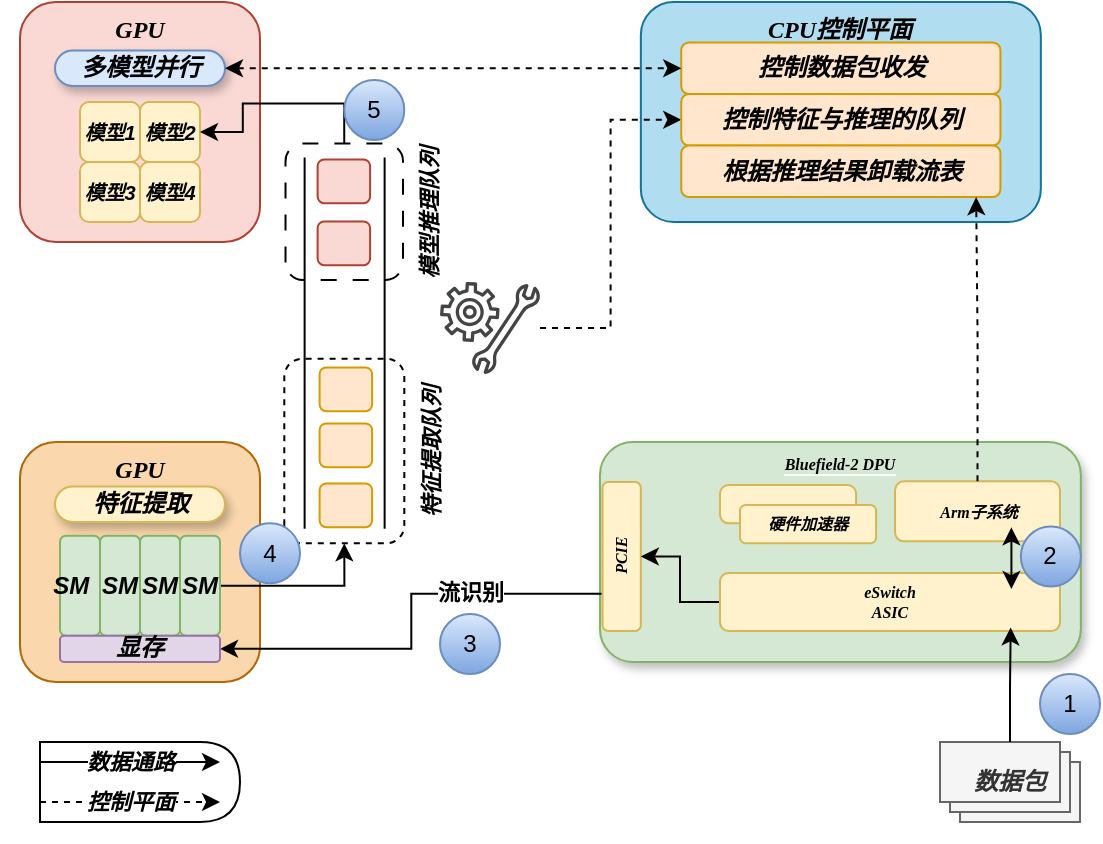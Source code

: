 <mxfile version="22.1.1" type="github">
  <diagram id="prtHgNgQTEPvFCAcTncT" name="Page-1">
    <mxGraphModel dx="1062" dy="641" grid="1" gridSize="10" guides="1" tooltips="1" connect="1" arrows="1" fold="1" page="1" pageScale="1" pageWidth="827" pageHeight="1169" math="0" shadow="0">
      <root>
        <mxCell id="0" />
        <mxCell id="1" parent="0" />
        <mxCell id="h3xc0rW8kSccvoQkN_E7-300" value="" style="group" parent="1" vertex="1" connectable="0">
          <mxGeometry x="160" y="160" width="550" height="420" as="geometry" />
        </mxCell>
        <mxCell id="h3xc0rW8kSccvoQkN_E7-283" value="" style="shape=delay;whiteSpace=wrap;html=1;" parent="h3xc0rW8kSccvoQkN_E7-300" vertex="1">
          <mxGeometry x="20" y="370" width="100" height="40" as="geometry" />
        </mxCell>
        <mxCell id="h3xc0rW8kSccvoQkN_E7-231" value="数据包" style="verticalLabelPosition=middle;verticalAlign=middle;html=1;shape=mxgraph.basic.layered_rect;dx=10;outlineConnect=0;whiteSpace=wrap;horizontal=1;fontStyle=3;labelPosition=center;align=center;fontFamily=Times New Roman;fillColor=#f5f5f5;fontColor=#333333;strokeColor=#666666;container=0;" parent="h3xc0rW8kSccvoQkN_E7-300" vertex="1">
          <mxGeometry x="470" y="370" width="70" height="40" as="geometry" />
        </mxCell>
        <mxCell id="h3xc0rW8kSccvoQkN_E7-232" value="CPU控制平面" style="rounded=1;whiteSpace=wrap;html=1;fillColor=#b1ddf0;strokeColor=#10739e;container=0;fontFamily=Times New Roman;fontStyle=3;labelPosition=center;verticalLabelPosition=middle;align=center;verticalAlign=top;" parent="h3xc0rW8kSccvoQkN_E7-300" vertex="1">
          <mxGeometry x="320.42" width="200" height="110" as="geometry" />
        </mxCell>
        <mxCell id="h3xc0rW8kSccvoQkN_E7-240" value="数据通路" style="endArrow=classic;html=1;rounded=0;fontFamily=Times New Roman;fontStyle=3" parent="h3xc0rW8kSccvoQkN_E7-300" edge="1">
          <mxGeometry width="50" height="50" relative="1" as="geometry">
            <mxPoint x="20.0" y="380" as="sourcePoint" />
            <mxPoint x="110.0" y="380" as="targetPoint" />
          </mxGeometry>
        </mxCell>
        <mxCell id="h3xc0rW8kSccvoQkN_E7-241" value="控制平面" style="endArrow=classic;html=1;rounded=0;dashed=1;fontFamily=Times New Roman;fontStyle=3" parent="h3xc0rW8kSccvoQkN_E7-300" edge="1">
          <mxGeometry width="50" height="50" relative="1" as="geometry">
            <mxPoint x="20.0" y="400" as="sourcePoint" />
            <mxPoint x="110.0" y="400" as="targetPoint" />
            <mxPoint as="offset" />
          </mxGeometry>
        </mxCell>
        <mxCell id="h3xc0rW8kSccvoQkN_E7-245" value="GPU&lt;br&gt;" style="rounded=1;whiteSpace=wrap;html=1;fillColor=#fad7ac;strokeColor=#b46504;verticalAlign=top;container=0;fontFamily=Times New Roman;fontStyle=3" parent="h3xc0rW8kSccvoQkN_E7-300" vertex="1">
          <mxGeometry x="10" y="220" width="120" height="120" as="geometry" />
        </mxCell>
        <mxCell id="rdnJFUe5R6Q1TPVYXvaJ-67" style="edgeStyle=orthogonalEdgeStyle;rounded=0;orthogonalLoop=1;jettySize=auto;html=1;exitX=0.5;exitY=1;exitDx=0;exitDy=0;" edge="1" parent="h3xc0rW8kSccvoQkN_E7-300" source="h3xc0rW8kSccvoQkN_E7-251">
          <mxGeometry relative="1" as="geometry">
            <mxPoint x="70" y="90.429" as="targetPoint" />
          </mxGeometry>
        </mxCell>
        <mxCell id="h3xc0rW8kSccvoQkN_E7-251" value="GPU" style="rounded=1;whiteSpace=wrap;html=1;fillColor=#fad9d5;strokeColor=#ae4132;verticalAlign=top;container=0;fontFamily=Times New Roman;fontStyle=3" parent="h3xc0rW8kSccvoQkN_E7-300" vertex="1">
          <mxGeometry x="10" width="120" height="120" as="geometry" />
        </mxCell>
        <mxCell id="h3xc0rW8kSccvoQkN_E7-259" value="特征提取" style="rounded=1;whiteSpace=wrap;html=1;arcSize=50;fillColor=#fff2cc;strokeColor=#d6b656;shadow=1;fillStyle=auto;container=0;fontFamily=Times New Roman;fontStyle=3" parent="h3xc0rW8kSccvoQkN_E7-300" vertex="1">
          <mxGeometry x="27.5" y="242.25" width="85" height="17.75" as="geometry" />
        </mxCell>
        <mxCell id="h3xc0rW8kSccvoQkN_E7-268" value="多模型并行" style="rounded=1;whiteSpace=wrap;html=1;arcSize=50;fillColor=#dae8fc;strokeColor=#6c8ebf;shadow=1;fillStyle=auto;container=0;fontFamily=Times New Roman;fontStyle=3" parent="h3xc0rW8kSccvoQkN_E7-300" vertex="1">
          <mxGeometry x="27.5" y="24.25" width="85" height="17.75" as="geometry" />
        </mxCell>
        <mxCell id="h3xc0rW8kSccvoQkN_E7-222" value="&lt;span style=&quot;background-color: rgb(213, 232, 212); font-size: 8px;&quot;&gt;Bluefield-2 DPU&lt;/span&gt;" style="rounded=1;whiteSpace=wrap;html=1;fontStyle=3;fontFamily=Times New Roman;labelBackgroundColor=default;labelBorderColor=none;verticalAlign=top;fillColor=#d5e8d4;strokeColor=#82b366;shadow=1;fontSize=8;container=0;" parent="h3xc0rW8kSccvoQkN_E7-300" vertex="1">
          <mxGeometry x="300" y="220" width="240.42" height="110" as="geometry" />
        </mxCell>
        <mxCell id="rdnJFUe5R6Q1TPVYXvaJ-62" style="edgeStyle=orthogonalEdgeStyle;rounded=0;orthogonalLoop=1;jettySize=auto;html=1;exitX=1;exitY=0.25;exitDx=0;exitDy=0;entryX=1;entryY=0.5;entryDx=0;entryDy=0;" edge="1" parent="h3xc0rW8kSccvoQkN_E7-300" source="h3xc0rW8kSccvoQkN_E7-223" target="rdnJFUe5R6Q1TPVYXvaJ-55">
          <mxGeometry relative="1" as="geometry" />
        </mxCell>
        <mxCell id="rdnJFUe5R6Q1TPVYXvaJ-186" value="&lt;b&gt;流识别&lt;/b&gt;" style="edgeLabel;html=1;align=center;verticalAlign=middle;resizable=0;points=[];" vertex="1" connectable="0" parent="rdnJFUe5R6Q1TPVYXvaJ-62">
          <mxGeometry x="-0.392" y="-1" relative="1" as="geometry">
            <mxPoint as="offset" />
          </mxGeometry>
        </mxCell>
        <mxCell id="h3xc0rW8kSccvoQkN_E7-223" value="&lt;font style=&quot;font-size: 8px;&quot;&gt;&lt;span style=&quot;font-size: 8px;&quot;&gt;&lt;span style=&quot;font-size: 8px;&quot;&gt;PCIE&lt;br style=&quot;font-size: 8px;&quot;&gt;&lt;/span&gt;&lt;/span&gt;&lt;/font&gt;" style="rounded=1;html=1;fillColor=#fff2cc;strokeColor=#d6b656;direction=west;fontStyle=3;verticalAlign=middle;horizontal=0;whiteSpace=wrap;fontSize=8;fontFamily=Times New Roman;container=0;" parent="h3xc0rW8kSccvoQkN_E7-300" vertex="1">
          <mxGeometry x="301.25" y="240" width="19.17" height="74.5" as="geometry" />
        </mxCell>
        <mxCell id="rdnJFUe5R6Q1TPVYXvaJ-98" style="edgeStyle=orthogonalEdgeStyle;rounded=0;orthogonalLoop=1;jettySize=auto;html=1;exitX=0.5;exitY=0;exitDx=0;exitDy=0;entryX=0;entryY=0.5;entryDx=0;entryDy=0;" edge="1" parent="h3xc0rW8kSccvoQkN_E7-300" source="h3xc0rW8kSccvoQkN_E7-224" target="h3xc0rW8kSccvoQkN_E7-223">
          <mxGeometry relative="1" as="geometry" />
        </mxCell>
        <mxCell id="h3xc0rW8kSccvoQkN_E7-224" value="&lt;font style=&quot;font-size: 8px;&quot;&gt;eSwitch&lt;br&gt;&lt;span style=&quot;font-size: 8px;&quot;&gt;&lt;span style=&quot;font-size: 8px;&quot;&gt;ASIC&lt;br style=&quot;font-size: 8px;&quot;&gt;&lt;/span&gt;&lt;/span&gt;&lt;/font&gt;" style="rounded=1;html=1;fillColor=#fff2cc;strokeColor=#d6b656;direction=north;fontStyle=3;verticalAlign=middle;horizontal=1;whiteSpace=wrap;fontSize=8;fontFamily=Times New Roman;container=0;" parent="h3xc0rW8kSccvoQkN_E7-300" vertex="1">
          <mxGeometry x="360" y="285.5" width="170" height="29" as="geometry" />
        </mxCell>
        <mxCell id="h3xc0rW8kSccvoQkN_E7-225" value="&lt;font style=&quot;font-size: 8px;&quot;&gt;&lt;span style=&quot;font-size: 8px;&quot;&gt;&lt;span style=&quot;font-size: 8px;&quot;&gt;Arm子系统&lt;br style=&quot;font-size: 8px;&quot;&gt;&lt;/span&gt;&lt;/span&gt;&lt;/font&gt;" style="rounded=1;html=1;fillColor=#fff2cc;strokeColor=#d6b656;direction=north;fontStyle=3;verticalAlign=middle;horizontal=1;whiteSpace=wrap;fontSize=8;fontFamily=Times New Roman;container=0;" parent="h3xc0rW8kSccvoQkN_E7-300" vertex="1">
          <mxGeometry x="447.5" y="239.66" width="82.5" height="30" as="geometry" />
        </mxCell>
        <mxCell id="h3xc0rW8kSccvoQkN_E7-226" value="&lt;font style=&quot;font-size: 8px;&quot;&gt;&lt;span style=&quot;font-size: 8px;&quot;&gt;&lt;span style=&quot;font-size: 8px;&quot;&gt;&lt;br style=&quot;font-size: 8px;&quot;&gt;&lt;/span&gt;&lt;/span&gt;&lt;/font&gt;" style="rounded=1;html=1;fillColor=#fff2cc;strokeColor=#d6b656;direction=north;fontStyle=3;verticalAlign=middle;horizontal=1;whiteSpace=wrap;fontSize=8;fontFamily=Times New Roman;container=0;arcSize=23;" parent="h3xc0rW8kSccvoQkN_E7-300" vertex="1">
          <mxGeometry x="360" y="241.5" width="68.05" height="19.17" as="geometry" />
        </mxCell>
        <mxCell id="h3xc0rW8kSccvoQkN_E7-227" value="&lt;font style=&quot;font-size: 8px;&quot;&gt;&lt;span style=&quot;font-size: 8px;&quot;&gt;&lt;span style=&quot;font-size: 8px;&quot;&gt;硬件加速器&lt;br style=&quot;font-size: 8px;&quot;&gt;&lt;/span&gt;&lt;/span&gt;&lt;/font&gt;" style="rounded=1;html=1;fillColor=#fff2cc;strokeColor=#d6b656;direction=north;fontStyle=3;verticalAlign=middle;horizontal=1;whiteSpace=wrap;fontSize=8;fontFamily=Times New Roman;container=0;" parent="h3xc0rW8kSccvoQkN_E7-300" vertex="1">
          <mxGeometry x="370" y="251.5" width="68.05" height="19.17" as="geometry" />
        </mxCell>
        <mxCell id="rdnJFUe5R6Q1TPVYXvaJ-51" value="SM&lt;span style=&quot;white-space: pre;&quot;&gt;&#x9;&lt;/span&gt;" style="rounded=1;whiteSpace=wrap;html=1;fillColor=#d5e8d4;strokeColor=#82b366;fontStyle=3" vertex="1" parent="h3xc0rW8kSccvoQkN_E7-300">
          <mxGeometry x="30" y="266.88" width="20" height="50" as="geometry" />
        </mxCell>
        <mxCell id="rdnJFUe5R6Q1TPVYXvaJ-52" value="SM" style="rounded=1;whiteSpace=wrap;html=1;fillColor=#d5e8d4;strokeColor=#82b366;fontStyle=3" vertex="1" parent="h3xc0rW8kSccvoQkN_E7-300">
          <mxGeometry x="50" y="266.88" width="20" height="50" as="geometry" />
        </mxCell>
        <mxCell id="rdnJFUe5R6Q1TPVYXvaJ-53" value="SM" style="rounded=1;whiteSpace=wrap;html=1;fillColor=#d5e8d4;strokeColor=#82b366;fontStyle=3" vertex="1" parent="h3xc0rW8kSccvoQkN_E7-300">
          <mxGeometry x="70" y="266.87" width="20" height="50" as="geometry" />
        </mxCell>
        <mxCell id="rdnJFUe5R6Q1TPVYXvaJ-187" style="edgeStyle=orthogonalEdgeStyle;rounded=0;orthogonalLoop=1;jettySize=auto;html=1;exitX=1;exitY=0.5;exitDx=0;exitDy=0;entryX=0;entryY=0.5;entryDx=0;entryDy=0;" edge="1" parent="h3xc0rW8kSccvoQkN_E7-300" source="rdnJFUe5R6Q1TPVYXvaJ-54" target="rdnJFUe5R6Q1TPVYXvaJ-143">
          <mxGeometry relative="1" as="geometry" />
        </mxCell>
        <mxCell id="rdnJFUe5R6Q1TPVYXvaJ-54" value="SM" style="rounded=1;whiteSpace=wrap;html=1;fillColor=#d5e8d4;strokeColor=#82b366;fontStyle=3" vertex="1" parent="h3xc0rW8kSccvoQkN_E7-300">
          <mxGeometry x="90" y="266.88" width="20" height="50" as="geometry" />
        </mxCell>
        <mxCell id="rdnJFUe5R6Q1TPVYXvaJ-55" value="显存" style="rounded=1;whiteSpace=wrap;html=1;fillColor=#e1d5e7;strokeColor=#9673a6;fontStyle=3" vertex="1" parent="h3xc0rW8kSccvoQkN_E7-300">
          <mxGeometry x="30" y="316.87" width="80" height="13.13" as="geometry" />
        </mxCell>
        <mxCell id="rdnJFUe5R6Q1TPVYXvaJ-74" value="模型1" style="rounded=1;whiteSpace=wrap;html=1;fillColor=#fff2cc;strokeColor=#d6b656;fontSize=10;fontStyle=3" vertex="1" parent="h3xc0rW8kSccvoQkN_E7-300">
          <mxGeometry x="40" y="50" width="30" height="30" as="geometry" />
        </mxCell>
        <mxCell id="rdnJFUe5R6Q1TPVYXvaJ-75" value="模型2" style="rounded=1;whiteSpace=wrap;html=1;fillColor=#fff2cc;strokeColor=#d6b656;fontSize=10;fontStyle=3" vertex="1" parent="h3xc0rW8kSccvoQkN_E7-300">
          <mxGeometry x="70" y="50" width="30" height="30" as="geometry" />
        </mxCell>
        <mxCell id="rdnJFUe5R6Q1TPVYXvaJ-76" value="模型3" style="rounded=1;whiteSpace=wrap;html=1;fillColor=#fff2cc;strokeColor=#d6b656;fontSize=10;fontStyle=3" vertex="1" parent="h3xc0rW8kSccvoQkN_E7-300">
          <mxGeometry x="40" y="80" width="30" height="30" as="geometry" />
        </mxCell>
        <mxCell id="rdnJFUe5R6Q1TPVYXvaJ-77" value="模型4" style="rounded=1;whiteSpace=wrap;html=1;fillColor=#fff2cc;strokeColor=#d6b656;fontSize=10;fontStyle=3" vertex="1" parent="h3xc0rW8kSccvoQkN_E7-300">
          <mxGeometry x="70" y="80" width="30" height="30" as="geometry" />
        </mxCell>
        <mxCell id="rdnJFUe5R6Q1TPVYXvaJ-86" style="edgeStyle=orthogonalEdgeStyle;rounded=0;orthogonalLoop=1;jettySize=auto;html=1;entryX=0.062;entryY=0.855;entryDx=0;entryDy=0;entryPerimeter=0;" edge="1" parent="h3xc0rW8kSccvoQkN_E7-300" source="h3xc0rW8kSccvoQkN_E7-231" target="h3xc0rW8kSccvoQkN_E7-224">
          <mxGeometry relative="1" as="geometry" />
        </mxCell>
        <mxCell id="rdnJFUe5R6Q1TPVYXvaJ-185" value="" style="group" vertex="1" connectable="0" parent="h3xc0rW8kSccvoQkN_E7-300">
          <mxGeometry x="142.154" y="70.764" width="60.0" height="199.91" as="geometry" />
        </mxCell>
        <mxCell id="rdnJFUe5R6Q1TPVYXvaJ-143" value="特征提取队列" style="rounded=1;whiteSpace=wrap;html=1;verticalAlign=top;labelPosition=center;verticalLabelPosition=bottom;align=center;dashed=1;container=0;fontFamily=Times New Roman;fontStyle=3;fontSize=11;rotation=-90;" vertex="1" parent="rdnJFUe5R6Q1TPVYXvaJ-185">
          <mxGeometry x="-16.154" y="123.756" width="92.308" height="60" as="geometry" />
        </mxCell>
        <mxCell id="rdnJFUe5R6Q1TPVYXvaJ-144" value="&lt;span style=&quot;font-size: 11px;&quot;&gt;&lt;span style=&quot;font-size: 11px;&quot;&gt;&lt;font style=&quot;font-size: 11px;&quot;&gt;模型推理队列&lt;/font&gt;&lt;/span&gt;&lt;/span&gt;" style="rounded=1;whiteSpace=wrap;html=1;gradientColor=none;dashed=1;dashPattern=8 8;labelPosition=center;verticalLabelPosition=bottom;align=center;verticalAlign=top;container=0;fontFamily=Times New Roman;fontStyle=3;fontSize=11;rotation=-90;" vertex="1" parent="rdnJFUe5R6Q1TPVYXvaJ-185">
          <mxGeometry x="-4.154" y="4.756" width="68.262" height="58.75" as="geometry" />
        </mxCell>
        <mxCell id="rdnJFUe5R6Q1TPVYXvaJ-145" value="" style="shape=partialRectangle;whiteSpace=wrap;html=1;left=0;right=0;fillColor=none;container=0;fontFamily=Times New Roman;fontStyle=3;fontSize=11;rotation=-90;" vertex="1" parent="rdnJFUe5R6Q1TPVYXvaJ-185">
          <mxGeometry x="-62.154" y="79.756" width="184.615" height="40" as="geometry" />
        </mxCell>
        <mxCell id="rdnJFUe5R6Q1TPVYXvaJ-146" value="" style="rounded=1;whiteSpace=wrap;html=1;fillColor=#fad9d5;strokeColor=#ae4132;container=0;fontFamily=Times New Roman;fontStyle=3;fontSize=11;rotation=-90;" vertex="1" parent="rdnJFUe5R6Q1TPVYXvaJ-185">
          <mxGeometry x="18.846" y="36.756" width="21.862" height="26.25" as="geometry" />
        </mxCell>
        <mxCell id="rdnJFUe5R6Q1TPVYXvaJ-148" value="" style="rounded=1;whiteSpace=wrap;html=1;fillColor=#ffe6cc;strokeColor=#d79b00;container=0;fontFamily=Times New Roman;fontStyle=3;fontSize=11;rotation=-90;" vertex="1" parent="rdnJFUe5R6Q1TPVYXvaJ-185">
          <mxGeometry x="19.846" y="167.756" width="21.862" height="26.25" as="geometry" />
        </mxCell>
        <mxCell id="rdnJFUe5R6Q1TPVYXvaJ-149" value="" style="rounded=1;whiteSpace=wrap;html=1;fillColor=#ffe6cc;strokeColor=#d79b00;container=0;fontFamily=Times New Roman;fontStyle=3;fontSize=11;rotation=-90;" vertex="1" parent="rdnJFUe5R6Q1TPVYXvaJ-185">
          <mxGeometry x="19.846" y="137.756" width="21.862" height="26.25" as="geometry" />
        </mxCell>
        <mxCell id="rdnJFUe5R6Q1TPVYXvaJ-150" value="" style="rounded=1;whiteSpace=wrap;html=1;fillColor=#ffe6cc;strokeColor=#d79b00;container=0;fontFamily=Times New Roman;fontStyle=3;fontSize=11;rotation=-90;" vertex="1" parent="rdnJFUe5R6Q1TPVYXvaJ-185">
          <mxGeometry x="19.846" y="109.756" width="21.862" height="26.25" as="geometry" />
        </mxCell>
        <mxCell id="rdnJFUe5R6Q1TPVYXvaJ-163" value="" style="rounded=1;whiteSpace=wrap;html=1;fillColor=#fad9d5;strokeColor=#ae4132;container=0;fontFamily=Times New Roman;fontStyle=3;fontSize=11;rotation=-90;" vertex="1" parent="rdnJFUe5R6Q1TPVYXvaJ-185">
          <mxGeometry x="18.846" y="5.756" width="21.862" height="26.25" as="geometry" />
        </mxCell>
        <mxCell id="rdnJFUe5R6Q1TPVYXvaJ-188" style="edgeStyle=orthogonalEdgeStyle;rounded=0;orthogonalLoop=1;jettySize=auto;html=1;exitX=1;exitY=0.5;exitDx=0;exitDy=0;entryX=1;entryY=0.5;entryDx=0;entryDy=0;" edge="1" parent="h3xc0rW8kSccvoQkN_E7-300" source="rdnJFUe5R6Q1TPVYXvaJ-144" target="rdnJFUe5R6Q1TPVYXvaJ-75">
          <mxGeometry relative="1" as="geometry" />
        </mxCell>
        <mxCell id="rdnJFUe5R6Q1TPVYXvaJ-204" style="edgeStyle=orthogonalEdgeStyle;rounded=0;orthogonalLoop=1;jettySize=auto;html=1;entryX=0;entryY=0.5;entryDx=0;entryDy=0;dashed=1;" edge="1" parent="h3xc0rW8kSccvoQkN_E7-300" source="rdnJFUe5R6Q1TPVYXvaJ-192" target="rdnJFUe5R6Q1TPVYXvaJ-198">
          <mxGeometry relative="1" as="geometry" />
        </mxCell>
        <mxCell id="rdnJFUe5R6Q1TPVYXvaJ-192" value="" style="sketch=0;pointerEvents=1;shadow=0;dashed=0;html=1;strokeColor=none;fillColor=#434445;aspect=fixed;labelPosition=center;verticalLabelPosition=bottom;verticalAlign=top;align=center;outlineConnect=0;shape=mxgraph.vvd.guest_agent_customization;" vertex="1" parent="h3xc0rW8kSccvoQkN_E7-300">
          <mxGeometry x="220" y="140" width="50" height="46" as="geometry" />
        </mxCell>
        <mxCell id="rdnJFUe5R6Q1TPVYXvaJ-198" value="控制特征与推理的队列" style="rounded=1;whiteSpace=wrap;html=1;fillColor=#ffe6cc;strokeColor=#d79b00;fontStyle=3" vertex="1" parent="h3xc0rW8kSccvoQkN_E7-300">
          <mxGeometry x="340.63" y="46" width="159.58" height="25.75" as="geometry" />
        </mxCell>
        <mxCell id="rdnJFUe5R6Q1TPVYXvaJ-199" value="根据推理结果卸载流表" style="rounded=1;whiteSpace=wrap;html=1;fillColor=#ffe6cc;strokeColor=#d79b00;fontStyle=3" vertex="1" parent="h3xc0rW8kSccvoQkN_E7-300">
          <mxGeometry x="340.63" y="71.75" width="159.58" height="25.75" as="geometry" />
        </mxCell>
        <mxCell id="rdnJFUe5R6Q1TPVYXvaJ-202" value="控制数据包收发" style="rounded=1;whiteSpace=wrap;html=1;fillColor=#ffe6cc;strokeColor=#d79b00;fontStyle=3" vertex="1" parent="h3xc0rW8kSccvoQkN_E7-300">
          <mxGeometry x="340.63" y="20.25" width="159.58" height="25.75" as="geometry" />
        </mxCell>
        <mxCell id="rdnJFUe5R6Q1TPVYXvaJ-203" style="edgeStyle=orthogonalEdgeStyle;rounded=0;orthogonalLoop=1;jettySize=auto;html=1;exitX=1;exitY=0.5;exitDx=0;exitDy=0;entryX=0.924;entryY=1.002;entryDx=0;entryDy=0;entryPerimeter=0;dashed=1;" edge="1" parent="h3xc0rW8kSccvoQkN_E7-300" source="h3xc0rW8kSccvoQkN_E7-225" target="rdnJFUe5R6Q1TPVYXvaJ-199">
          <mxGeometry relative="1" as="geometry" />
        </mxCell>
        <mxCell id="rdnJFUe5R6Q1TPVYXvaJ-256" value="1" style="ellipse;whiteSpace=wrap;html=1;aspect=fixed;fillColor=#dae8fc;gradientColor=#7ea6e0;strokeColor=#6c8ebf;" vertex="1" parent="h3xc0rW8kSccvoQkN_E7-300">
          <mxGeometry x="520" y="336" width="30" height="30" as="geometry" />
        </mxCell>
        <mxCell id="rdnJFUe5R6Q1TPVYXvaJ-255" value="2" style="ellipse;whiteSpace=wrap;html=1;aspect=fixed;fillColor=#dae8fc;gradientColor=#7ea6e0;strokeColor=#6c8ebf;" vertex="1" parent="h3xc0rW8kSccvoQkN_E7-300">
          <mxGeometry x="510.42" y="262.25" width="30" height="30" as="geometry" />
        </mxCell>
        <mxCell id="rdnJFUe5R6Q1TPVYXvaJ-254" value="3" style="ellipse;whiteSpace=wrap;html=1;aspect=fixed;fillColor=#dae8fc;gradientColor=#7ea6e0;strokeColor=#6c8ebf;" vertex="1" parent="h3xc0rW8kSccvoQkN_E7-300">
          <mxGeometry x="220" y="306" width="30" height="30" as="geometry" />
        </mxCell>
        <mxCell id="rdnJFUe5R6Q1TPVYXvaJ-253" value="4" style="ellipse;whiteSpace=wrap;html=1;aspect=fixed;fillColor=#dae8fc;gradientColor=#7ea6e0;strokeColor=#6c8ebf;" vertex="1" parent="h3xc0rW8kSccvoQkN_E7-300">
          <mxGeometry x="120" y="260.67" width="30" height="30" as="geometry" />
        </mxCell>
        <mxCell id="rdnJFUe5R6Q1TPVYXvaJ-259" value="5" style="ellipse;whiteSpace=wrap;html=1;aspect=fixed;fillColor=#dae8fc;gradientColor=#7ea6e0;strokeColor=#6c8ebf;" vertex="1" parent="h3xc0rW8kSccvoQkN_E7-300">
          <mxGeometry x="172.15" y="39" width="30" height="30" as="geometry" />
        </mxCell>
        <mxCell id="rdnJFUe5R6Q1TPVYXvaJ-264" value="" style="endArrow=classic;startArrow=classic;html=1;rounded=0;exitX=1;exitY=0.5;exitDx=0;exitDy=0;entryX=0;entryY=0.5;entryDx=0;entryDy=0;dashed=1;" edge="1" parent="h3xc0rW8kSccvoQkN_E7-300" source="h3xc0rW8kSccvoQkN_E7-268" target="rdnJFUe5R6Q1TPVYXvaJ-202">
          <mxGeometry width="50" height="50" relative="1" as="geometry">
            <mxPoint x="240" y="60" as="sourcePoint" />
            <mxPoint x="320" y="30" as="targetPoint" />
          </mxGeometry>
        </mxCell>
        <mxCell id="rdnJFUe5R6Q1TPVYXvaJ-164" value="" style="endArrow=classic;startArrow=classic;html=1;rounded=0;entryX=0.5;entryY=1;entryDx=0;entryDy=0;exitX=1;exitY=1;exitDx=0;exitDy=0;" edge="1" parent="1">
          <mxGeometry width="50" height="50" relative="1" as="geometry">
            <mxPoint x="665.71" y="453.51" as="sourcePoint" />
            <mxPoint x="665.71" y="422.67" as="targetPoint" />
          </mxGeometry>
        </mxCell>
      </root>
    </mxGraphModel>
  </diagram>
</mxfile>
